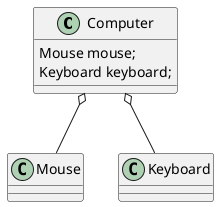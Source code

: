 @startuml

class Computer {
Mouse mouse;
Keyboard keyboard;
}

class Mouse {

}

class Keyboard {

}

Computer o-- Mouse
Computer o-- Keyboard

@enduml